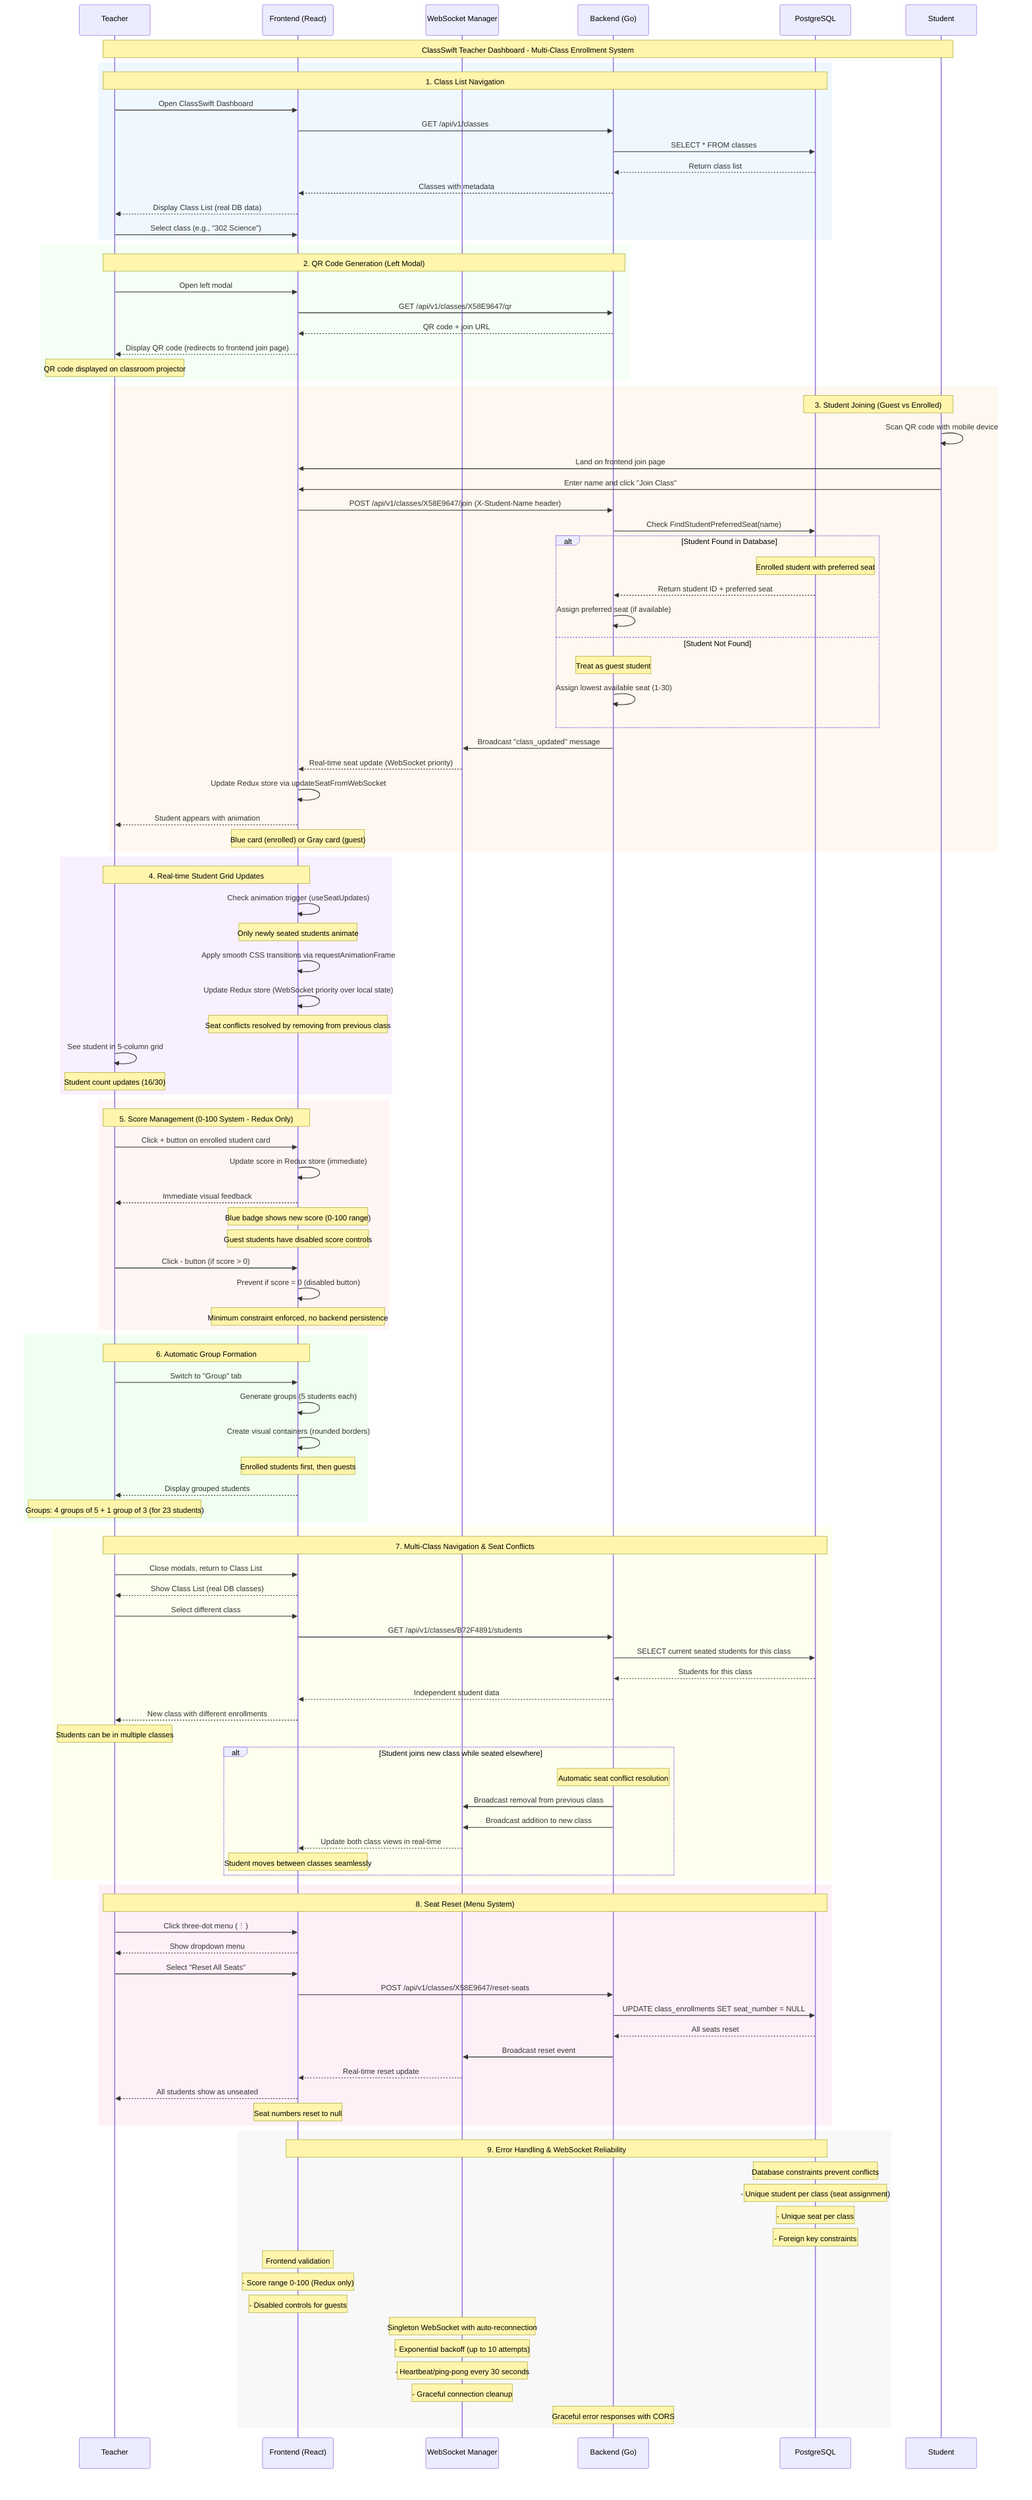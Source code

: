 sequenceDiagram
    participant T as Teacher
    participant UI as Frontend (React)
    participant WS as WebSocket Manager
    participant API as Backend (Go)
    participant DB as PostgreSQL
    participant S as Student

    Note over T,S: ClassSwift Teacher Dashboard - Multi-Class Enrollment System

    %% Class List and Selection
    rect rgb(240, 248, 255)
        Note over T,DB: 1. Class List Navigation
        T->>UI: Open ClassSwift Dashboard
        UI->>API: GET /api/v1/classes
        API->>DB: SELECT * FROM classes
        DB-->>API: Return class list
        API-->>UI: Classes with metadata
        UI-->>T: Display Class List (real DB data)
        T->>UI: Select class (e.g., "302 Science")
    end

    %% QR Code Generation and Display
    rect rgb(245, 255, 245)
        Note over T,API: 2. QR Code Generation (Left Modal)
        T->>UI: Open left modal
        UI->>API: GET /api/v1/classes/X58E9647/qr
        API-->>UI: QR code + join URL
        UI-->>T: Display QR code (redirects to frontend join page)
        Note over T: QR code displayed on classroom projector
    end

    %% Student Joining Flow
    rect rgb(255, 248, 240)
        Note over S,DB: 3. Student Joining (Guest vs Enrolled)
        S->>S: Scan QR code with mobile device
        S->>UI: Land on frontend join page
        S->>UI: Enter name and click "Join Class"
        UI->>API: POST /api/v1/classes/X58E9647/join (X-Student-Name header)
        API->>DB: Check FindStudentPreferredSeat(name)
        alt Student Found in Database
            Note over DB: Enrolled student with preferred seat
            DB-->>API: Return student ID + preferred seat
            API->>API: Assign preferred seat (if available)
        else Student Not Found
            Note over API: Treat as guest student
            API->>API: Assign lowest available seat (1-30)
        end
        API->>WS: Broadcast "class_updated" message
        WS-->>UI: Real-time seat update (WebSocket priority)
        UI->>UI: Update Redux store via updateSeatFromWebSocket
        UI-->>T: Student appears with animation
        Note over UI: Blue card (enrolled) or Gray card (guest)
    end

    %% Real-time Updates and Animation
    rect rgb(248, 240, 255)
        Note over T,UI: 4. Real-time Student Grid Updates
        UI->>UI: Check animation trigger (useSeatUpdates)
        Note over UI: Only newly seated students animate
        UI->>UI: Apply smooth CSS transitions via requestAnimationFrame
        UI->>UI: Update Redux store (WebSocket priority over local state)
        Note over UI: Seat conflicts resolved by removing from previous class
        T->>T: See student in 5-column grid
        Note over T: Student count updates (16/30)
    end

    %% Score Management
    rect rgb(255, 245, 245)
        Note over T,UI: 5. Score Management (0-100 System - Redux Only)
        T->>UI: Click + button on enrolled student card
        UI->>UI: Update score in Redux store (immediate)
        UI-->>T: Immediate visual feedback
        Note over UI: Blue badge shows new score (0-100 range)
        Note over UI: Guest students have disabled score controls
        
        T->>UI: Click - button (if score > 0)
        UI->>UI: Prevent if score = 0 (disabled button)
        Note over UI: Minimum constraint enforced, no backend persistence
    end

    %% Group Formation
    rect rgb(240, 255, 240)
        Note over T,UI: 6. Automatic Group Formation
        T->>UI: Switch to "Group" tab
        UI->>UI: Generate groups (5 students each)
        UI->>UI: Create visual containers (rounded borders)
        Note over UI: Enrolled students first, then guests
        UI-->>T: Display grouped students
        Note over T: Groups: 4 groups of 5 + 1 group of 3 (for 23 students)
    end

    %% Multi-Class Support with Seat Conflict Resolution
    rect rgb(255, 255, 240)
        Note over T,DB: 7. Multi-Class Navigation & Seat Conflicts
        T->>UI: Close modals, return to Class List
        UI-->>T: Show Class List (real DB classes)
        T->>UI: Select different class
        UI->>API: GET /api/v1/classes/B72F4891/students
        API->>DB: SELECT current seated students for this class
        DB-->>API: Students for this class
        API-->>UI: Independent student data
        UI-->>T: New class with different enrollments
        Note over T: Students can be in multiple classes
        
        alt Student joins new class while seated elsewhere
            Note over API: Automatic seat conflict resolution
            API->>WS: Broadcast removal from previous class
            API->>WS: Broadcast addition to new class
            WS-->>UI: Update both class views in real-time
            Note over UI: Student moves between classes seamlessly
        end
    end

    %% Seat Reset Functionality
    rect rgb(255, 240, 248)
        Note over T,DB: 8. Seat Reset (Menu System)
        T->>UI: Click three-dot menu (⋮)
        UI-->>T: Show dropdown menu
        T->>UI: Select "Reset All Seats"
        UI->>API: POST /api/v1/classes/X58E9647/reset-seats
        API->>DB: UPDATE class_enrollments SET seat_number = NULL
        DB-->>API: All seats reset
        API->>WS: Broadcast reset event
        WS-->>UI: Real-time reset update
        UI-->>T: All students show as unseated
        Note over UI: Seat numbers reset to null
    end

    %% Error Handling & WebSocket Management
    rect rgb(248, 248, 248)
        Note over UI,DB: 9. Error Handling & WebSocket Reliability
        Note over DB: Database constraints prevent conflicts
        Note over DB: - Unique student per class (seat assignment)
        Note over DB: - Unique seat per class
        Note over DB: - Foreign key constraints
        Note over UI: Frontend validation
        Note over UI: - Score range 0-100 (Redux only)
        Note over UI: - Disabled controls for guests
        Note over WS: Singleton WebSocket with auto-reconnection
        Note over WS: - Exponential backoff (up to 10 attempts)
        Note over WS: - Heartbeat/ping-pong every 30 seconds
        Note over WS: - Graceful connection cleanup
        Note over API: Graceful error responses with CORS
    end